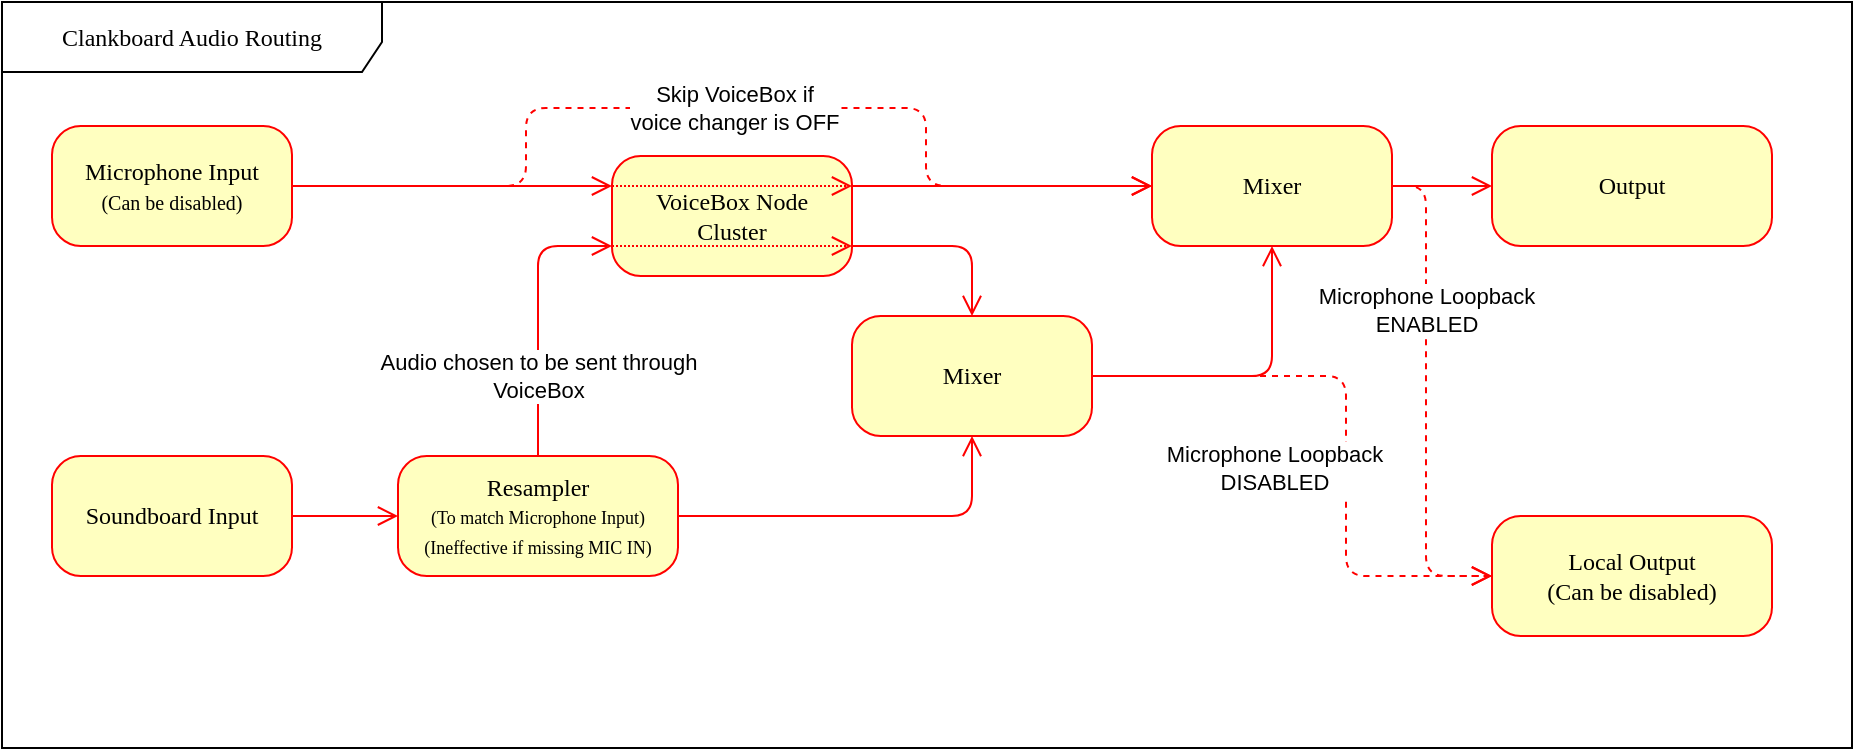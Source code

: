 <mxfile version="25.0.2">
  <diagram name="Page-1" id="58cdce13-f638-feb5-8d6f-7d28b1aa9fa0">
    <mxGraphModel dx="1195" dy="1547" grid="1" gridSize="10" guides="1" tooltips="1" connect="1" arrows="1" fold="1" page="1" pageScale="1" pageWidth="1100" pageHeight="850" background="none" math="0" shadow="0">
      <root>
        <mxCell id="0" />
        <mxCell id="1" parent="0" />
        <mxCell id="2a3bc250acf0617d-8" value="Clankboard Audio Routing" style="shape=umlFrame;whiteSpace=wrap;html=1;rounded=1;shadow=0;comic=0;labelBackgroundColor=none;strokeWidth=1;fontFamily=Verdana;fontSize=12;align=center;width=190;height=35;" parent="1" vertex="1">
          <mxGeometry x="88" y="-613" width="925" height="373" as="geometry" />
        </mxCell>
        <mxCell id="8p5UOd43fPs6g9PAAXC2-1" value="Microphone Input&lt;br style=&quot;font-size: 11px;&quot;&gt;&lt;font size=&quot;1&quot;&gt;(Can be disabled)&lt;/font&gt;" style="rounded=1;whiteSpace=wrap;html=1;arcSize=24;fillColor=#ffffc0;strokeColor=#ff0000;shadow=0;comic=0;labelBackgroundColor=none;fontFamily=Verdana;fontSize=12;fontColor=#000000;align=center;" parent="1" vertex="1">
          <mxGeometry x="113" y="-551" width="120" height="60" as="geometry" />
        </mxCell>
        <mxCell id="8p5UOd43fPs6g9PAAXC2-3" value="Soundboard Input" style="rounded=1;whiteSpace=wrap;html=1;arcSize=24;fillColor=#ffffc0;strokeColor=#ff0000;shadow=0;comic=0;labelBackgroundColor=none;fontFamily=Verdana;fontSize=12;fontColor=#000000;align=center;" parent="1" vertex="1">
          <mxGeometry x="113" y="-386" width="120" height="60" as="geometry" />
        </mxCell>
        <mxCell id="8p5UOd43fPs6g9PAAXC2-4" value="Resampler&lt;br&gt;&lt;font style=&quot;font-size: 9px;&quot;&gt;(To match Microphone Input)&lt;br&gt;(Ineffective if missing MIC IN)&lt;br&gt;&lt;/font&gt;" style="rounded=1;whiteSpace=wrap;html=1;arcSize=24;fillColor=#ffffc0;strokeColor=#ff0000;shadow=0;comic=0;labelBackgroundColor=none;fontFamily=Verdana;fontSize=12;fontColor=#000000;align=center;" parent="1" vertex="1">
          <mxGeometry x="286" y="-386" width="140" height="60" as="geometry" />
        </mxCell>
        <mxCell id="8p5UOd43fPs6g9PAAXC2-6" style="edgeStyle=orthogonalEdgeStyle;html=1;labelBackgroundColor=none;endArrow=open;endSize=8;strokeColor=#ff0000;fontFamily=Verdana;fontSize=12;align=left;entryX=0;entryY=0.5;entryDx=0;entryDy=0;" parent="1" source="8p5UOd43fPs6g9PAAXC2-3" target="8p5UOd43fPs6g9PAAXC2-4" edge="1">
          <mxGeometry relative="1" as="geometry">
            <mxPoint x="123" y="144" as="sourcePoint" />
            <mxPoint x="203" y="144" as="targetPoint" />
          </mxGeometry>
        </mxCell>
        <mxCell id="8p5UOd43fPs6g9PAAXC2-8" style="edgeStyle=orthogonalEdgeStyle;html=1;labelBackgroundColor=none;endArrow=open;endSize=8;strokeColor=#ff0000;fontFamily=Verdana;fontSize=12;align=left;exitX=0.5;exitY=0;exitDx=0;exitDy=0;entryX=0;entryY=0.75;entryDx=0;entryDy=0;" parent="1" source="8p5UOd43fPs6g9PAAXC2-4" target="8p5UOd43fPs6g9PAAXC2-12" edge="1">
          <mxGeometry relative="1" as="geometry">
            <mxPoint x="163" y="-346" as="sourcePoint" />
            <mxPoint x="213" y="-346" as="targetPoint" />
          </mxGeometry>
        </mxCell>
        <mxCell id="8p5UOd43fPs6g9PAAXC2-10" value="Audio chosen to be sent through&lt;br&gt;VoiceBox" style="edgeLabel;html=1;align=center;verticalAlign=middle;resizable=0;points=[];" parent="8p5UOd43fPs6g9PAAXC2-8" vertex="1" connectable="0">
          <mxGeometry x="0.171" y="2" relative="1" as="geometry">
            <mxPoint x="2" y="43" as="offset" />
          </mxGeometry>
        </mxCell>
        <mxCell id="8p5UOd43fPs6g9PAAXC2-11" value="Output" style="rounded=1;whiteSpace=wrap;html=1;arcSize=24;fillColor=#ffffc0;strokeColor=#ff0000;shadow=0;comic=0;labelBackgroundColor=none;fontFamily=Verdana;fontSize=12;fontColor=#000000;align=center;" parent="1" vertex="1">
          <mxGeometry x="833" y="-551" width="140" height="60" as="geometry" />
        </mxCell>
        <mxCell id="8p5UOd43fPs6g9PAAXC2-12" value="VoiceBox Node&lt;br&gt;Cluster" style="rounded=1;whiteSpace=wrap;html=1;arcSize=24;fillColor=#ffffc0;strokeColor=#ff0000;shadow=0;comic=0;labelBackgroundColor=none;fontFamily=Verdana;fontSize=12;fontColor=#000000;align=center;" parent="1" vertex="1">
          <mxGeometry x="393" y="-536" width="120" height="60" as="geometry" />
        </mxCell>
        <mxCell id="8p5UOd43fPs6g9PAAXC2-13" style="edgeStyle=orthogonalEdgeStyle;html=1;labelBackgroundColor=none;endArrow=open;endSize=8;strokeColor=#ff0000;fontFamily=Verdana;fontSize=12;align=left;exitX=1;exitY=0.5;exitDx=0;exitDy=0;entryX=0;entryY=0.25;entryDx=0;entryDy=0;" parent="1" source="8p5UOd43fPs6g9PAAXC2-1" target="8p5UOd43fPs6g9PAAXC2-12" edge="1">
          <mxGeometry relative="1" as="geometry">
            <mxPoint x="333" y="-506" as="sourcePoint" />
            <mxPoint x="223" y="-496" as="targetPoint" />
            <Array as="points">
              <mxPoint x="393" y="-521" />
              <mxPoint x="393" y="-521" />
            </Array>
          </mxGeometry>
        </mxCell>
        <mxCell id="8p5UOd43fPs6g9PAAXC2-14" value="Mixer" style="rounded=1;whiteSpace=wrap;html=1;arcSize=24;fillColor=#ffffc0;strokeColor=#ff0000;shadow=0;comic=0;labelBackgroundColor=none;fontFamily=Verdana;fontSize=12;fontColor=#000000;align=center;" parent="1" vertex="1">
          <mxGeometry x="513" y="-456" width="120" height="60" as="geometry" />
        </mxCell>
        <mxCell id="8p5UOd43fPs6g9PAAXC2-15" style="edgeStyle=orthogonalEdgeStyle;html=1;labelBackgroundColor=none;endArrow=open;endSize=8;strokeColor=#ff0000;fontFamily=Verdana;fontSize=12;align=left;exitX=1;exitY=0.75;exitDx=0;exitDy=0;" parent="1" source="8p5UOd43fPs6g9PAAXC2-12" target="8p5UOd43fPs6g9PAAXC2-14" edge="1">
          <mxGeometry relative="1" as="geometry">
            <mxPoint x="343" y="-496" as="sourcePoint" />
            <mxPoint x="403" y="-496" as="targetPoint" />
            <Array as="points">
              <mxPoint x="573" y="-491" />
            </Array>
          </mxGeometry>
        </mxCell>
        <mxCell id="8p5UOd43fPs6g9PAAXC2-17" value="Local Output&lt;br&gt;(Can be disabled)" style="rounded=1;whiteSpace=wrap;html=1;arcSize=24;fillColor=#ffffc0;strokeColor=#ff0000;shadow=0;comic=0;labelBackgroundColor=none;fontFamily=Verdana;fontSize=12;fontColor=#000000;align=center;" parent="1" vertex="1">
          <mxGeometry x="833" y="-356" width="140" height="60" as="geometry" />
        </mxCell>
        <mxCell id="8p5UOd43fPs6g9PAAXC2-26" style="edgeStyle=orthogonalEdgeStyle;html=1;labelBackgroundColor=none;endArrow=open;endSize=8;strokeColor=#ff0000;fontFamily=Verdana;fontSize=12;align=left;exitX=1;exitY=0.5;exitDx=0;exitDy=0;dashed=1;entryX=0;entryY=0.5;entryDx=0;entryDy=0;" parent="1" source="8p5UOd43fPs6g9PAAXC2-30" target="8p5UOd43fPs6g9PAAXC2-17" edge="1">
          <mxGeometry relative="1" as="geometry">
            <mxPoint x="163" y="-496" as="sourcePoint" />
            <mxPoint x="723.0" y="-296" as="targetPoint" />
            <Array as="points">
              <mxPoint x="800" y="-521" />
              <mxPoint x="800" y="-326" />
            </Array>
          </mxGeometry>
        </mxCell>
        <mxCell id="8p5UOd43fPs6g9PAAXC2-27" value="Microphone Loopback&lt;div&gt;ENABLED&lt;/div&gt;" style="edgeLabel;html=1;align=center;verticalAlign=middle;resizable=0;points=[];" parent="8p5UOd43fPs6g9PAAXC2-26" vertex="1" connectable="0">
          <mxGeometry x="-0.358" relative="1" as="geometry">
            <mxPoint as="offset" />
          </mxGeometry>
        </mxCell>
        <mxCell id="8p5UOd43fPs6g9PAAXC2-28" style="edgeStyle=orthogonalEdgeStyle;html=1;labelBackgroundColor=none;endArrow=open;endSize=8;strokeColor=#ff0000;fontFamily=Verdana;fontSize=12;align=left;exitX=0;exitY=0.75;exitDx=0;exitDy=0;entryX=1;entryY=0.75;entryDx=0;entryDy=0;dashed=1;dashPattern=1 1;" parent="1" source="8p5UOd43fPs6g9PAAXC2-12" target="8p5UOd43fPs6g9PAAXC2-12" edge="1">
          <mxGeometry relative="1" as="geometry">
            <mxPoint x="523" y="-511" as="sourcePoint" />
            <mxPoint x="763" y="-511" as="targetPoint" />
            <Array as="points" />
          </mxGeometry>
        </mxCell>
        <mxCell id="8p5UOd43fPs6g9PAAXC2-29" style="edgeStyle=orthogonalEdgeStyle;html=1;labelBackgroundColor=none;endArrow=open;endSize=8;strokeColor=#ff0000;fontFamily=Verdana;fontSize=12;align=left;exitX=0;exitY=0.25;exitDx=0;exitDy=0;entryX=1;entryY=0.25;entryDx=0;entryDy=0;dashed=1;dashPattern=1 1;" parent="1" source="8p5UOd43fPs6g9PAAXC2-12" target="8p5UOd43fPs6g9PAAXC2-12" edge="1">
          <mxGeometry relative="1" as="geometry">
            <mxPoint x="403" y="-481" as="sourcePoint" />
            <mxPoint x="523" y="-481" as="targetPoint" />
            <Array as="points" />
          </mxGeometry>
        </mxCell>
        <mxCell id="8p5UOd43fPs6g9PAAXC2-30" value="Mixer" style="rounded=1;whiteSpace=wrap;html=1;arcSize=24;fillColor=#ffffc0;strokeColor=#ff0000;shadow=0;comic=0;labelBackgroundColor=none;fontFamily=Verdana;fontSize=12;fontColor=#000000;align=center;" parent="1" vertex="1">
          <mxGeometry x="663" y="-551" width="120" height="60" as="geometry" />
        </mxCell>
        <mxCell id="8p5UOd43fPs6g9PAAXC2-31" style="edgeStyle=orthogonalEdgeStyle;html=1;labelBackgroundColor=none;endArrow=open;endSize=8;strokeColor=#ff0000;fontFamily=Verdana;fontSize=12;align=left;exitX=1;exitY=0.25;exitDx=0;exitDy=0;entryX=0;entryY=0.5;entryDx=0;entryDy=0;" parent="1" source="8p5UOd43fPs6g9PAAXC2-12" target="8p5UOd43fPs6g9PAAXC2-30" edge="1">
          <mxGeometry relative="1" as="geometry">
            <mxPoint x="652.99" y="-476" as="sourcePoint" />
            <mxPoint x="673" y="-526" as="targetPoint" />
            <Array as="points" />
          </mxGeometry>
        </mxCell>
        <mxCell id="8p5UOd43fPs6g9PAAXC2-32" style="edgeStyle=orthogonalEdgeStyle;html=1;labelBackgroundColor=none;endArrow=open;endSize=8;strokeColor=#ff0000;fontFamily=Verdana;fontSize=12;align=left;exitX=1;exitY=0.5;exitDx=0;exitDy=0;entryX=0.5;entryY=1;entryDx=0;entryDy=0;" parent="1" source="8p5UOd43fPs6g9PAAXC2-14" target="8p5UOd43fPs6g9PAAXC2-30" edge="1">
          <mxGeometry relative="1" as="geometry">
            <mxPoint x="683" y="-440.73" as="sourcePoint" />
            <mxPoint x="833" y="-440.73" as="targetPoint" />
            <Array as="points" />
          </mxGeometry>
        </mxCell>
        <mxCell id="8p5UOd43fPs6g9PAAXC2-33" style="edgeStyle=orthogonalEdgeStyle;html=1;labelBackgroundColor=none;endArrow=open;endSize=8;strokeColor=#ff0000;fontFamily=Verdana;fontSize=12;align=left;entryX=0.5;entryY=1;entryDx=0;entryDy=0;exitX=1;exitY=0.5;exitDx=0;exitDy=0;" parent="1" source="8p5UOd43fPs6g9PAAXC2-4" target="8p5UOd43fPs6g9PAAXC2-14" edge="1">
          <mxGeometry relative="1" as="geometry">
            <mxPoint x="243" y="-346" as="sourcePoint" />
            <mxPoint x="296" y="-346" as="targetPoint" />
          </mxGeometry>
        </mxCell>
        <mxCell id="8p5UOd43fPs6g9PAAXC2-35" style="edgeStyle=orthogonalEdgeStyle;html=1;labelBackgroundColor=none;endArrow=open;endSize=8;strokeColor=#ff0000;fontFamily=Verdana;fontSize=12;align=left;exitX=1;exitY=0.5;exitDx=0;exitDy=0;entryX=0;entryY=0.5;entryDx=0;entryDy=0;" parent="1" source="8p5UOd43fPs6g9PAAXC2-30" target="8p5UOd43fPs6g9PAAXC2-11" edge="1">
          <mxGeometry relative="1" as="geometry">
            <mxPoint x="803" y="-466" as="sourcePoint" />
            <mxPoint x="953" y="-466" as="targetPoint" />
            <Array as="points" />
          </mxGeometry>
        </mxCell>
        <mxCell id="8p5UOd43fPs6g9PAAXC2-39" style="edgeStyle=orthogonalEdgeStyle;html=1;labelBackgroundColor=none;endArrow=open;endSize=8;strokeColor=#ff0000;fontFamily=Verdana;fontSize=12;align=left;exitX=1;exitY=0.5;exitDx=0;exitDy=0;entryX=0;entryY=0.5;entryDx=0;entryDy=0;dashed=1;" parent="1" source="8p5UOd43fPs6g9PAAXC2-1" target="8p5UOd43fPs6g9PAAXC2-30" edge="1">
          <mxGeometry relative="1" as="geometry">
            <mxPoint x="243" y="-511" as="sourcePoint" />
            <mxPoint x="403" y="-511" as="targetPoint" />
            <Array as="points">
              <mxPoint x="350" y="-521" />
              <mxPoint x="350" y="-560" />
              <mxPoint x="550" y="-560" />
              <mxPoint x="550" y="-521" />
            </Array>
          </mxGeometry>
        </mxCell>
        <mxCell id="8p5UOd43fPs6g9PAAXC2-40" value="Skip VoiceBox if &lt;br&gt;voice changer is OFF" style="edgeLabel;html=1;align=center;verticalAlign=middle;resizable=0;points=[];" parent="8p5UOd43fPs6g9PAAXC2-39" vertex="1" connectable="0">
          <mxGeometry x="-0.01" y="1" relative="1" as="geometry">
            <mxPoint x="8" y="1" as="offset" />
          </mxGeometry>
        </mxCell>
        <mxCell id="54fzPVZXTMa9MV7SchNL-1" style="edgeStyle=orthogonalEdgeStyle;html=1;labelBackgroundColor=none;endArrow=open;endSize=8;strokeColor=#ff0000;fontFamily=Verdana;fontSize=12;align=left;exitX=1;exitY=0.5;exitDx=0;exitDy=0;dashed=1;entryX=0;entryY=0.5;entryDx=0;entryDy=0;" edge="1" parent="1" source="8p5UOd43fPs6g9PAAXC2-14" target="8p5UOd43fPs6g9PAAXC2-17">
          <mxGeometry relative="1" as="geometry">
            <mxPoint x="793" y="-511" as="sourcePoint" />
            <mxPoint x="843" y="-316" as="targetPoint" />
            <Array as="points">
              <mxPoint x="760" y="-426" />
              <mxPoint x="760" y="-326" />
            </Array>
          </mxGeometry>
        </mxCell>
        <mxCell id="54fzPVZXTMa9MV7SchNL-2" value="Microphone Loopback&lt;div&gt;DISABLED&lt;/div&gt;" style="edgeLabel;html=1;align=center;verticalAlign=middle;resizable=0;points=[];" vertex="1" connectable="0" parent="54fzPVZXTMa9MV7SchNL-1">
          <mxGeometry x="-0.358" relative="1" as="geometry">
            <mxPoint x="-6" y="46" as="offset" />
          </mxGeometry>
        </mxCell>
      </root>
    </mxGraphModel>
  </diagram>
</mxfile>
